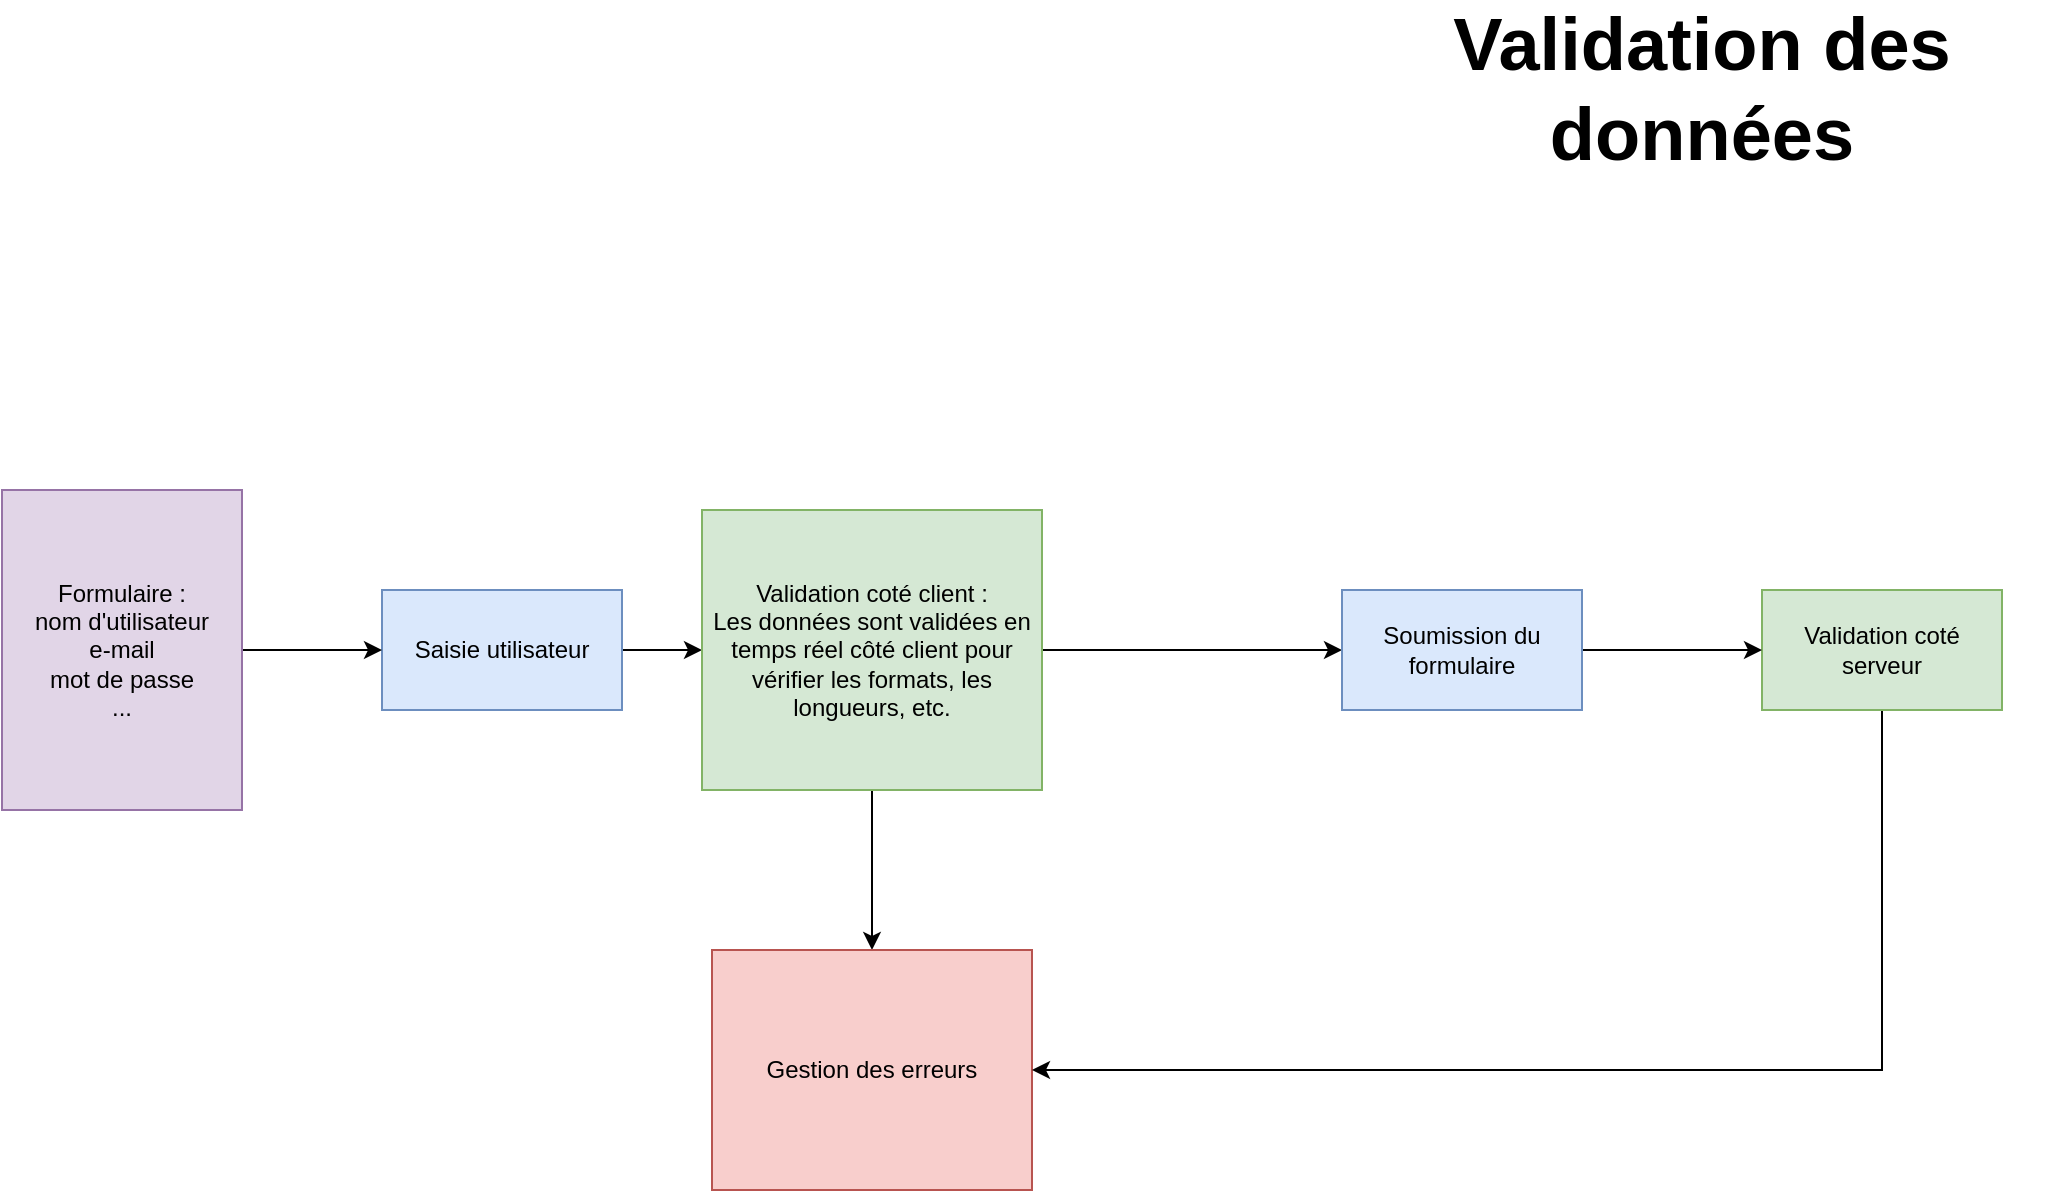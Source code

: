 <mxfile version="24.4.13" type="github">
  <diagram name="Page-1" id="yn_2q6GgDK7vTStX77QH">
    <mxGraphModel dx="1235" dy="656" grid="1" gridSize="10" guides="1" tooltips="1" connect="1" arrows="1" fold="1" page="1" pageScale="1" pageWidth="827" pageHeight="1169" math="0" shadow="0">
      <root>
        <mxCell id="0" />
        <mxCell id="1" parent="0" />
        <mxCell id="iwdzXhPBiNryTfXYOmtU-6" style="edgeStyle=orthogonalEdgeStyle;rounded=0;orthogonalLoop=1;jettySize=auto;html=1;exitX=1;exitY=0.5;exitDx=0;exitDy=0;entryX=0;entryY=0.5;entryDx=0;entryDy=0;" edge="1" parent="1" source="kkaPd3Ft8qbQOoLEHKJ5-2" target="iwdzXhPBiNryTfXYOmtU-5">
          <mxGeometry relative="1" as="geometry" />
        </mxCell>
        <mxCell id="kkaPd3Ft8qbQOoLEHKJ5-2" value="Saisie utilisateur" style="rounded=0;whiteSpace=wrap;html=1;fillColor=#dae8fc;strokeColor=#6c8ebf;" parent="1" vertex="1">
          <mxGeometry x="270" y="330" width="120" height="60" as="geometry" />
        </mxCell>
        <mxCell id="iwdzXhPBiNryTfXYOmtU-2" value="Validation des données" style="text;html=1;align=center;verticalAlign=middle;whiteSpace=wrap;rounded=0;fontSize=37;fontStyle=1" vertex="1" parent="1">
          <mxGeometry x="750" y="50" width="360" height="60" as="geometry" />
        </mxCell>
        <mxCell id="iwdzXhPBiNryTfXYOmtU-4" style="edgeStyle=orthogonalEdgeStyle;rounded=0;orthogonalLoop=1;jettySize=auto;html=1;exitX=1;exitY=0.5;exitDx=0;exitDy=0;entryX=0;entryY=0.5;entryDx=0;entryDy=0;" edge="1" parent="1" source="iwdzXhPBiNryTfXYOmtU-3" target="kkaPd3Ft8qbQOoLEHKJ5-2">
          <mxGeometry relative="1" as="geometry" />
        </mxCell>
        <mxCell id="iwdzXhPBiNryTfXYOmtU-3" value="&lt;div&gt;Formulaire :&lt;/div&gt;&lt;div&gt;nom d&#39;utilisateur&lt;/div&gt;&lt;div&gt;e-mail&lt;/div&gt;&lt;div&gt;mot de passe&lt;/div&gt;&lt;div&gt;...&lt;br&gt;&lt;/div&gt;" style="rounded=0;whiteSpace=wrap;html=1;fillColor=#e1d5e7;strokeColor=#9673a6;" vertex="1" parent="1">
          <mxGeometry x="80" y="280" width="120" height="160" as="geometry" />
        </mxCell>
        <mxCell id="iwdzXhPBiNryTfXYOmtU-13" style="edgeStyle=orthogonalEdgeStyle;rounded=0;orthogonalLoop=1;jettySize=auto;html=1;exitX=0.5;exitY=1;exitDx=0;exitDy=0;entryX=0.5;entryY=0;entryDx=0;entryDy=0;" edge="1" parent="1" source="iwdzXhPBiNryTfXYOmtU-5" target="iwdzXhPBiNryTfXYOmtU-12">
          <mxGeometry relative="1" as="geometry" />
        </mxCell>
        <mxCell id="iwdzXhPBiNryTfXYOmtU-17" style="edgeStyle=orthogonalEdgeStyle;rounded=0;orthogonalLoop=1;jettySize=auto;html=1;exitX=1;exitY=0.5;exitDx=0;exitDy=0;entryX=0;entryY=0.5;entryDx=0;entryDy=0;" edge="1" parent="1" source="iwdzXhPBiNryTfXYOmtU-5" target="iwdzXhPBiNryTfXYOmtU-16">
          <mxGeometry relative="1" as="geometry" />
        </mxCell>
        <mxCell id="iwdzXhPBiNryTfXYOmtU-5" value="&lt;div&gt;Validation coté client :&lt;/div&gt;&lt;div&gt;Les données sont validées en temps réel côté client pour vérifier les formats, les longueurs, etc.&lt;/div&gt;" style="rounded=0;whiteSpace=wrap;html=1;fillColor=#d5e8d4;strokeColor=#82b366;" vertex="1" parent="1">
          <mxGeometry x="430" y="290" width="170" height="140" as="geometry" />
        </mxCell>
        <mxCell id="iwdzXhPBiNryTfXYOmtU-12" value="Gestion des erreurs" style="rounded=0;whiteSpace=wrap;html=1;fillColor=#f8cecc;strokeColor=#b85450;" vertex="1" parent="1">
          <mxGeometry x="435" y="510" width="160" height="120" as="geometry" />
        </mxCell>
        <mxCell id="iwdzXhPBiNryTfXYOmtU-15" style="edgeStyle=orthogonalEdgeStyle;rounded=0;orthogonalLoop=1;jettySize=auto;html=1;exitX=0.5;exitY=1;exitDx=0;exitDy=0;entryX=1;entryY=0.5;entryDx=0;entryDy=0;" edge="1" parent="1" source="iwdzXhPBiNryTfXYOmtU-14" target="iwdzXhPBiNryTfXYOmtU-12">
          <mxGeometry relative="1" as="geometry" />
        </mxCell>
        <mxCell id="iwdzXhPBiNryTfXYOmtU-14" value="Validation coté serveur" style="rounded=0;whiteSpace=wrap;html=1;fillColor=#d5e8d4;strokeColor=#82b366;" vertex="1" parent="1">
          <mxGeometry x="960" y="330" width="120" height="60" as="geometry" />
        </mxCell>
        <mxCell id="iwdzXhPBiNryTfXYOmtU-18" style="edgeStyle=orthogonalEdgeStyle;rounded=0;orthogonalLoop=1;jettySize=auto;html=1;exitX=1;exitY=0.5;exitDx=0;exitDy=0;entryX=0;entryY=0.5;entryDx=0;entryDy=0;" edge="1" parent="1" source="iwdzXhPBiNryTfXYOmtU-16" target="iwdzXhPBiNryTfXYOmtU-14">
          <mxGeometry relative="1" as="geometry" />
        </mxCell>
        <mxCell id="iwdzXhPBiNryTfXYOmtU-16" value="Soumission du formulaire" style="rounded=0;whiteSpace=wrap;html=1;fillColor=#dae8fc;strokeColor=#6c8ebf;" vertex="1" parent="1">
          <mxGeometry x="750" y="330" width="120" height="60" as="geometry" />
        </mxCell>
      </root>
    </mxGraphModel>
  </diagram>
</mxfile>
